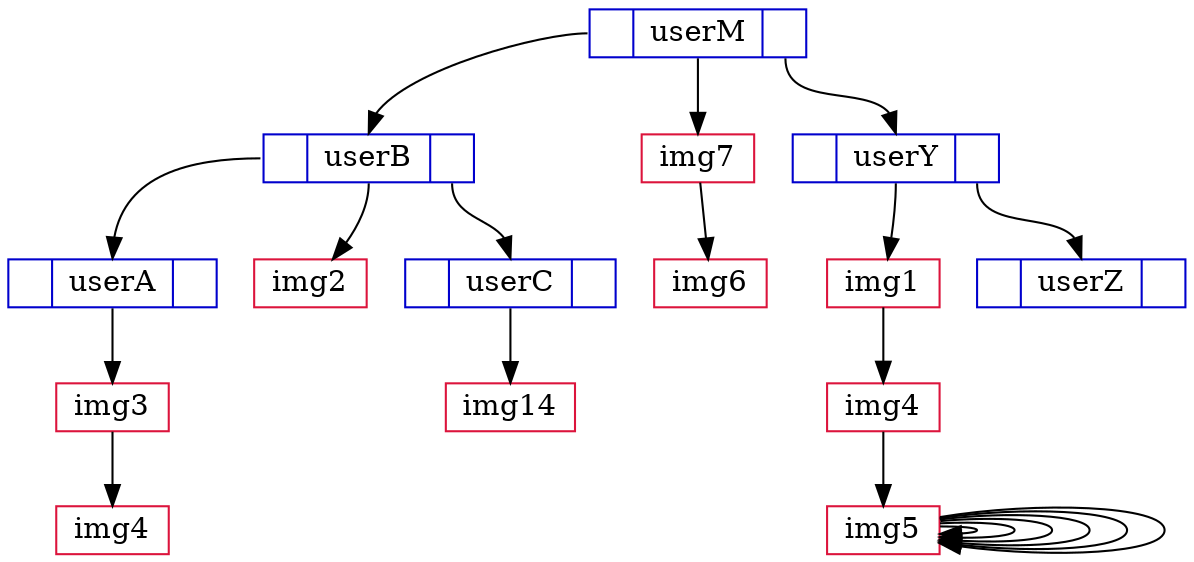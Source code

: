 digraph Usuarios{
 node [shape = record, color=blue3, height=0.1];
nodeAUuserM[label = "<f0> | <f1> userM | <f2>"];
nodeAUuserB[label = "<f0> | <f1> userB | <f2>"];
nodeAUuserA[label = "<f0> | <f1> userA | <f2>"];
"nodeAUuserB":f0 -> "nodeAUuserA":f1;
nodeAUuserC[label = "<f0> | <f1> userC | <f2>"];
"nodeAUuserB":f2 -> "nodeAUuserC":f1;
"nodeAUuserM":f0 -> "nodeAUuserB":f1;
nodeAUuserY[label = "<f0> | <f1> userY | <f2>"];
nodeAUuserZ[label = "<f0> | <f1> userZ | <f2>"];
"nodeAUuserY":f2 -> "nodeAUuserZ":f1;
"nodeAUuserM":f2 -> "nodeAUuserY":f1;
node[shape=box, color=crimson, height=0.1];
"nodeAUuserM":f1 -> nodoimguserM7;
nodoimguserM7 [label = "img7"];
nodoimguserM7 -> nodoimguserM6 [constraint=true];
nodoimguserM6 [label = "img6"];
"nodeAUuserB":f1 -> nodoimguserB2;
nodoimguserB2 [label = "img2"];
"nodeAUuserA":f1 -> nodoimguserA3;
nodoimguserA3 [label = "img3"];
nodoimguserA3 -> nodoimguserA4 [constraint=true];
nodoimguserA4 [label = "img4"];
"nodeAUuserC":f1 -> nodoimguserC14;
nodoimguserC14 [label = "img14"];
"nodeAUuserY":f1 -> nodoimguserY1;
nodoimguserY1 [label = "img1"];
nodoimguserY1 -> nodoimguserY4 [constraint=true];
nodoimguserY4 [label = "img4"];
nodoimguserY4 -> nodoimguserY5 [constraint=true];
nodoimguserY5 [label = "img5"];
nodoimguserY5 -> nodoimguserY5 [constraint=true];
nodoimguserY5 [label = "img5"];
nodoimguserY5 -> nodoimguserY5 [constraint=true];
nodoimguserY5 [label = "img5"];
nodoimguserY5 -> nodoimguserY5 [constraint=true];
nodoimguserY5 [label = "img5"];
nodoimguserY5 -> nodoimguserY5 [constraint=true];
nodoimguserY5 [label = "img5"];
nodoimguserY5 -> nodoimguserY5 [constraint=true];
nodoimguserY5 [label = "img5"];
nodoimguserY5 -> nodoimguserY5 [constraint=true];
nodoimguserY5 [label = "img5"];

}